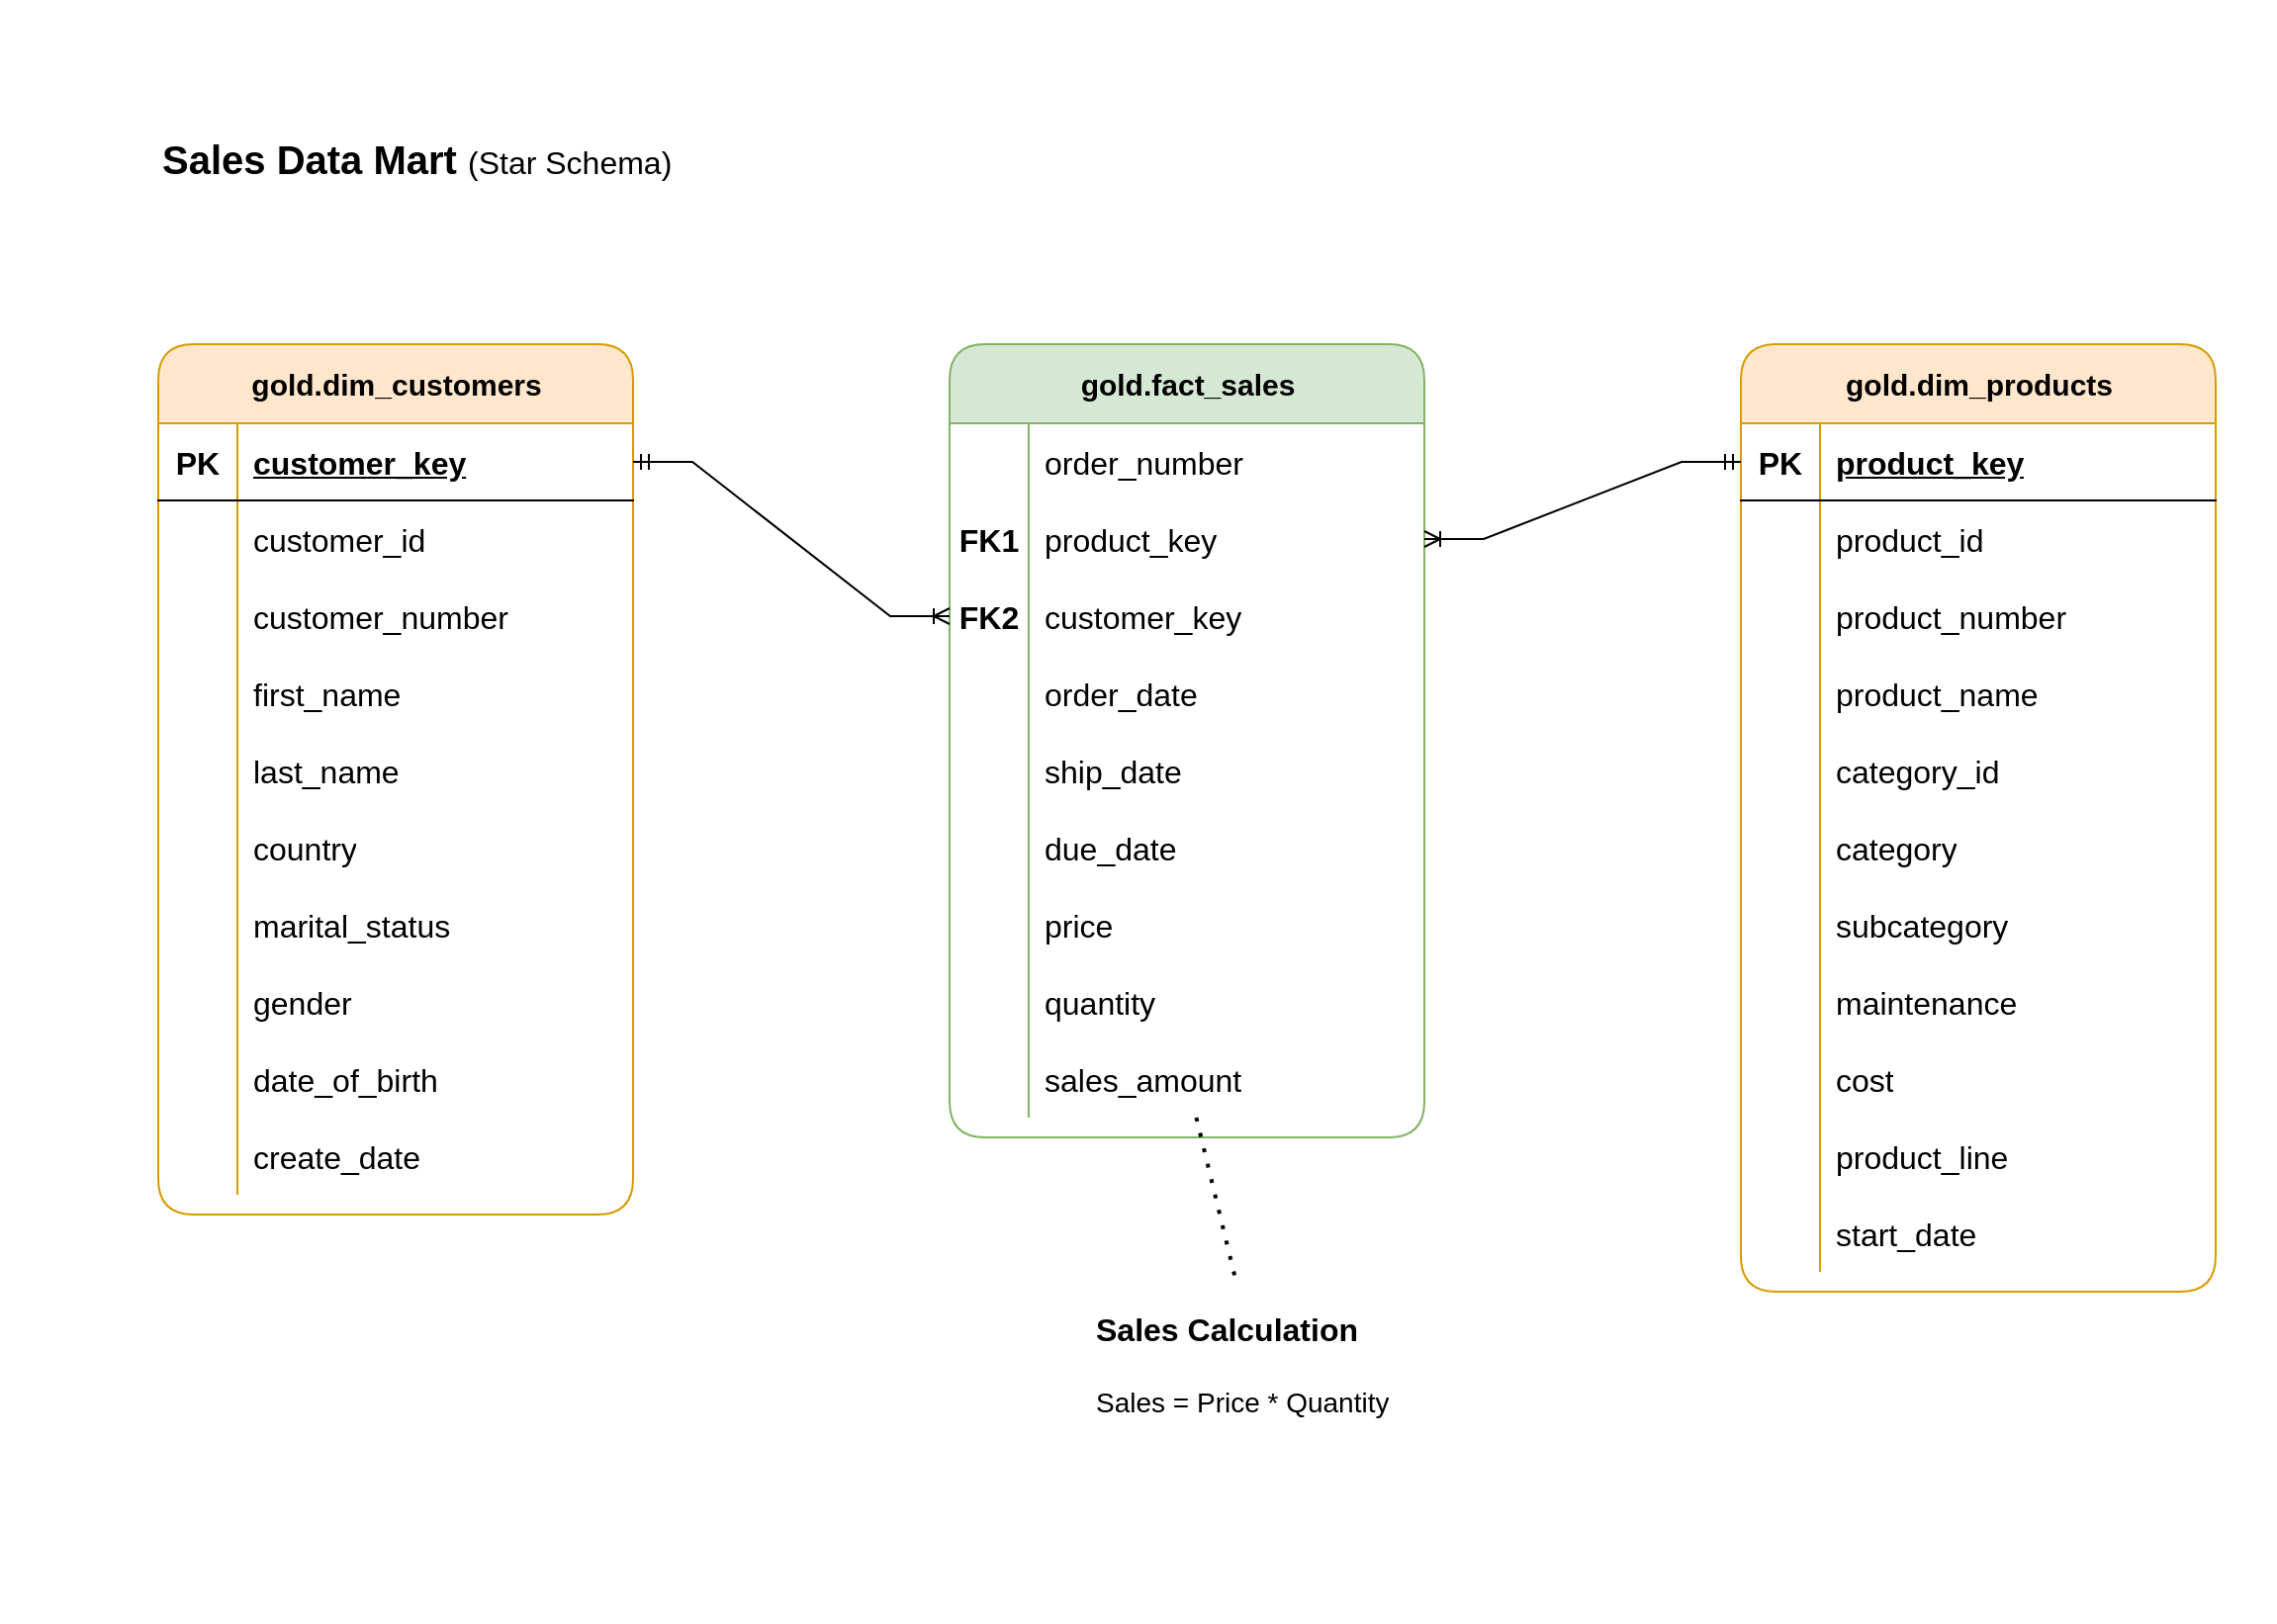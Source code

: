 <mxfile version="26.0.16">
  <diagram name="Page-1" id="zK6pZ6zCqm1qECmIkSwf">
    <mxGraphModel dx="2049" dy="1263" grid="1" gridSize="10" guides="1" tooltips="1" connect="1" arrows="1" fold="1" page="1" pageScale="1" pageWidth="1169" pageHeight="827" math="0" shadow="0">
      <root>
        <mxCell id="0" />
        <mxCell id="1" parent="0" />
        <mxCell id="xAP91rxddvw90w64hOJK-1" value="&lt;font style=&quot;&quot;&gt;&lt;b style=&quot;font-size: 20px;&quot;&gt;Sales Data Mart &lt;/b&gt;&lt;font style=&quot;font-size: 16px;&quot;&gt;(Star Schema)&lt;/font&gt;&lt;/font&gt;" style="text;html=1;align=left;verticalAlign=middle;whiteSpace=wrap;rounded=0;" parent="1" vertex="1">
          <mxGeometry x="80" y="40" width="360" height="80" as="geometry" />
        </mxCell>
        <mxCell id="xAP91rxddvw90w64hOJK-2" value="gold.dim_customers" style="shape=table;startSize=40;container=1;collapsible=1;childLayout=tableLayout;fixedRows=1;rowLines=0;fontStyle=1;align=center;resizeLast=1;html=1;rounded=1;fillColor=#ffe6cc;strokeColor=#d79b00;fontSize=15;" parent="1" vertex="1">
          <mxGeometry x="80" y="174" width="240" height="440" as="geometry" />
        </mxCell>
        <mxCell id="xAP91rxddvw90w64hOJK-3" value="" style="shape=tableRow;horizontal=0;startSize=0;swimlaneHead=0;swimlaneBody=0;fillColor=none;collapsible=0;dropTarget=0;points=[[0,0.5],[1,0.5]];portConstraint=eastwest;top=0;left=0;right=0;bottom=1;fontSize=16;" parent="xAP91rxddvw90w64hOJK-2" vertex="1">
          <mxGeometry y="40" width="240" height="39" as="geometry" />
        </mxCell>
        <mxCell id="xAP91rxddvw90w64hOJK-4" value="PK" style="shape=partialRectangle;connectable=0;fillColor=none;top=0;left=0;bottom=0;right=0;fontStyle=1;overflow=hidden;whiteSpace=wrap;html=1;fontSize=16;" parent="xAP91rxddvw90w64hOJK-3" vertex="1">
          <mxGeometry width="40" height="39" as="geometry">
            <mxRectangle width="40" height="39" as="alternateBounds" />
          </mxGeometry>
        </mxCell>
        <mxCell id="xAP91rxddvw90w64hOJK-5" value="customer_key" style="shape=partialRectangle;connectable=0;fillColor=none;top=0;left=0;bottom=0;right=0;align=left;spacingLeft=6;fontStyle=5;overflow=hidden;whiteSpace=wrap;html=1;fontSize=16;" parent="xAP91rxddvw90w64hOJK-3" vertex="1">
          <mxGeometry x="40" width="200" height="39" as="geometry">
            <mxRectangle width="200" height="39" as="alternateBounds" />
          </mxGeometry>
        </mxCell>
        <mxCell id="xAP91rxddvw90w64hOJK-6" value="" style="shape=tableRow;horizontal=0;startSize=0;swimlaneHead=0;swimlaneBody=0;fillColor=none;collapsible=0;dropTarget=0;points=[[0,0.5],[1,0.5]];portConstraint=eastwest;top=0;left=0;right=0;bottom=0;fontSize=16;" parent="xAP91rxddvw90w64hOJK-2" vertex="1">
          <mxGeometry y="79" width="240" height="39" as="geometry" />
        </mxCell>
        <mxCell id="xAP91rxddvw90w64hOJK-7" value="" style="shape=partialRectangle;connectable=0;fillColor=none;top=0;left=0;bottom=0;right=0;editable=1;overflow=hidden;whiteSpace=wrap;html=1;fontSize=16;" parent="xAP91rxddvw90w64hOJK-6" vertex="1">
          <mxGeometry width="40" height="39" as="geometry">
            <mxRectangle width="40" height="39" as="alternateBounds" />
          </mxGeometry>
        </mxCell>
        <mxCell id="xAP91rxddvw90w64hOJK-8" value="customer_id" style="shape=partialRectangle;connectable=0;fillColor=none;top=0;left=0;bottom=0;right=0;align=left;spacingLeft=6;overflow=hidden;whiteSpace=wrap;html=1;fontSize=16;" parent="xAP91rxddvw90w64hOJK-6" vertex="1">
          <mxGeometry x="40" width="200" height="39" as="geometry">
            <mxRectangle width="200" height="39" as="alternateBounds" />
          </mxGeometry>
        </mxCell>
        <mxCell id="xAP91rxddvw90w64hOJK-9" value="" style="shape=tableRow;horizontal=0;startSize=0;swimlaneHead=0;swimlaneBody=0;fillColor=none;collapsible=0;dropTarget=0;points=[[0,0.5],[1,0.5]];portConstraint=eastwest;top=0;left=0;right=0;bottom=0;fontSize=16;" parent="xAP91rxddvw90w64hOJK-2" vertex="1">
          <mxGeometry y="118" width="240" height="39" as="geometry" />
        </mxCell>
        <mxCell id="xAP91rxddvw90w64hOJK-10" value="" style="shape=partialRectangle;connectable=0;fillColor=none;top=0;left=0;bottom=0;right=0;editable=1;overflow=hidden;whiteSpace=wrap;html=1;fontSize=16;" parent="xAP91rxddvw90w64hOJK-9" vertex="1">
          <mxGeometry width="40" height="39" as="geometry">
            <mxRectangle width="40" height="39" as="alternateBounds" />
          </mxGeometry>
        </mxCell>
        <mxCell id="xAP91rxddvw90w64hOJK-11" value="customer_number" style="shape=partialRectangle;connectable=0;fillColor=none;top=0;left=0;bottom=0;right=0;align=left;spacingLeft=6;overflow=hidden;whiteSpace=wrap;html=1;fontSize=16;" parent="xAP91rxddvw90w64hOJK-9" vertex="1">
          <mxGeometry x="40" width="200" height="39" as="geometry">
            <mxRectangle width="200" height="39" as="alternateBounds" />
          </mxGeometry>
        </mxCell>
        <mxCell id="xAP91rxddvw90w64hOJK-12" value="" style="shape=tableRow;horizontal=0;startSize=0;swimlaneHead=0;swimlaneBody=0;fillColor=none;collapsible=0;dropTarget=0;points=[[0,0.5],[1,0.5]];portConstraint=eastwest;top=0;left=0;right=0;bottom=0;fontSize=16;" parent="xAP91rxddvw90w64hOJK-2" vertex="1">
          <mxGeometry y="157" width="240" height="39" as="geometry" />
        </mxCell>
        <mxCell id="xAP91rxddvw90w64hOJK-13" value="" style="shape=partialRectangle;connectable=0;fillColor=none;top=0;left=0;bottom=0;right=0;editable=1;overflow=hidden;whiteSpace=wrap;html=1;fontSize=16;" parent="xAP91rxddvw90w64hOJK-12" vertex="1">
          <mxGeometry width="40" height="39" as="geometry">
            <mxRectangle width="40" height="39" as="alternateBounds" />
          </mxGeometry>
        </mxCell>
        <mxCell id="xAP91rxddvw90w64hOJK-14" value="first_name" style="shape=partialRectangle;connectable=0;fillColor=none;top=0;left=0;bottom=0;right=0;align=left;spacingLeft=6;overflow=hidden;whiteSpace=wrap;html=1;fontSize=16;" parent="xAP91rxddvw90w64hOJK-12" vertex="1">
          <mxGeometry x="40" width="200" height="39" as="geometry">
            <mxRectangle width="200" height="39" as="alternateBounds" />
          </mxGeometry>
        </mxCell>
        <mxCell id="xAP91rxddvw90w64hOJK-15" value="" style="shape=tableRow;horizontal=0;startSize=0;swimlaneHead=0;swimlaneBody=0;fillColor=none;collapsible=0;dropTarget=0;points=[[0,0.5],[1,0.5]];portConstraint=eastwest;top=0;left=0;right=0;bottom=0;fontSize=16;" parent="xAP91rxddvw90w64hOJK-2" vertex="1">
          <mxGeometry y="196" width="240" height="39" as="geometry" />
        </mxCell>
        <mxCell id="xAP91rxddvw90w64hOJK-16" value="" style="shape=partialRectangle;connectable=0;fillColor=none;top=0;left=0;bottom=0;right=0;editable=1;overflow=hidden;whiteSpace=wrap;html=1;fontSize=16;" parent="xAP91rxddvw90w64hOJK-15" vertex="1">
          <mxGeometry width="40" height="39" as="geometry">
            <mxRectangle width="40" height="39" as="alternateBounds" />
          </mxGeometry>
        </mxCell>
        <mxCell id="xAP91rxddvw90w64hOJK-17" value="last_name" style="shape=partialRectangle;connectable=0;fillColor=none;top=0;left=0;bottom=0;right=0;align=left;spacingLeft=6;overflow=hidden;whiteSpace=wrap;html=1;fontSize=16;" parent="xAP91rxddvw90w64hOJK-15" vertex="1">
          <mxGeometry x="40" width="200" height="39" as="geometry">
            <mxRectangle width="200" height="39" as="alternateBounds" />
          </mxGeometry>
        </mxCell>
        <mxCell id="xAP91rxddvw90w64hOJK-18" value="" style="shape=tableRow;horizontal=0;startSize=0;swimlaneHead=0;swimlaneBody=0;fillColor=none;collapsible=0;dropTarget=0;points=[[0,0.5],[1,0.5]];portConstraint=eastwest;top=0;left=0;right=0;bottom=0;fontSize=16;" parent="xAP91rxddvw90w64hOJK-2" vertex="1">
          <mxGeometry y="235" width="240" height="39" as="geometry" />
        </mxCell>
        <mxCell id="xAP91rxddvw90w64hOJK-19" value="" style="shape=partialRectangle;connectable=0;fillColor=none;top=0;left=0;bottom=0;right=0;editable=1;overflow=hidden;whiteSpace=wrap;html=1;fontSize=16;" parent="xAP91rxddvw90w64hOJK-18" vertex="1">
          <mxGeometry width="40" height="39" as="geometry">
            <mxRectangle width="40" height="39" as="alternateBounds" />
          </mxGeometry>
        </mxCell>
        <mxCell id="xAP91rxddvw90w64hOJK-20" value="country" style="shape=partialRectangle;connectable=0;fillColor=none;top=0;left=0;bottom=0;right=0;align=left;spacingLeft=6;overflow=hidden;whiteSpace=wrap;html=1;fontSize=16;" parent="xAP91rxddvw90w64hOJK-18" vertex="1">
          <mxGeometry x="40" width="200" height="39" as="geometry">
            <mxRectangle width="200" height="39" as="alternateBounds" />
          </mxGeometry>
        </mxCell>
        <mxCell id="xAP91rxddvw90w64hOJK-21" value="" style="shape=tableRow;horizontal=0;startSize=0;swimlaneHead=0;swimlaneBody=0;fillColor=none;collapsible=0;dropTarget=0;points=[[0,0.5],[1,0.5]];portConstraint=eastwest;top=0;left=0;right=0;bottom=0;fontSize=16;" parent="xAP91rxddvw90w64hOJK-2" vertex="1">
          <mxGeometry y="274" width="240" height="39" as="geometry" />
        </mxCell>
        <mxCell id="xAP91rxddvw90w64hOJK-22" value="" style="shape=partialRectangle;connectable=0;fillColor=none;top=0;left=0;bottom=0;right=0;editable=1;overflow=hidden;whiteSpace=wrap;html=1;fontSize=16;" parent="xAP91rxddvw90w64hOJK-21" vertex="1">
          <mxGeometry width="40" height="39" as="geometry">
            <mxRectangle width="40" height="39" as="alternateBounds" />
          </mxGeometry>
        </mxCell>
        <mxCell id="xAP91rxddvw90w64hOJK-23" value="marital_status" style="shape=partialRectangle;connectable=0;fillColor=none;top=0;left=0;bottom=0;right=0;align=left;spacingLeft=6;overflow=hidden;whiteSpace=wrap;html=1;fontSize=16;" parent="xAP91rxddvw90w64hOJK-21" vertex="1">
          <mxGeometry x="40" width="200" height="39" as="geometry">
            <mxRectangle width="200" height="39" as="alternateBounds" />
          </mxGeometry>
        </mxCell>
        <mxCell id="xAP91rxddvw90w64hOJK-24" value="" style="shape=tableRow;horizontal=0;startSize=0;swimlaneHead=0;swimlaneBody=0;fillColor=none;collapsible=0;dropTarget=0;points=[[0,0.5],[1,0.5]];portConstraint=eastwest;top=0;left=0;right=0;bottom=0;fontSize=16;" parent="xAP91rxddvw90w64hOJK-2" vertex="1">
          <mxGeometry y="313" width="240" height="39" as="geometry" />
        </mxCell>
        <mxCell id="xAP91rxddvw90w64hOJK-25" value="" style="shape=partialRectangle;connectable=0;fillColor=none;top=0;left=0;bottom=0;right=0;editable=1;overflow=hidden;whiteSpace=wrap;html=1;fontSize=16;" parent="xAP91rxddvw90w64hOJK-24" vertex="1">
          <mxGeometry width="40" height="39" as="geometry">
            <mxRectangle width="40" height="39" as="alternateBounds" />
          </mxGeometry>
        </mxCell>
        <mxCell id="xAP91rxddvw90w64hOJK-26" value="gender" style="shape=partialRectangle;connectable=0;fillColor=none;top=0;left=0;bottom=0;right=0;align=left;spacingLeft=6;overflow=hidden;whiteSpace=wrap;html=1;fontSize=16;" parent="xAP91rxddvw90w64hOJK-24" vertex="1">
          <mxGeometry x="40" width="200" height="39" as="geometry">
            <mxRectangle width="200" height="39" as="alternateBounds" />
          </mxGeometry>
        </mxCell>
        <mxCell id="xAP91rxddvw90w64hOJK-27" value="" style="shape=tableRow;horizontal=0;startSize=0;swimlaneHead=0;swimlaneBody=0;fillColor=none;collapsible=0;dropTarget=0;points=[[0,0.5],[1,0.5]];portConstraint=eastwest;top=0;left=0;right=0;bottom=0;fontSize=16;" parent="xAP91rxddvw90w64hOJK-2" vertex="1">
          <mxGeometry y="352" width="240" height="39" as="geometry" />
        </mxCell>
        <mxCell id="xAP91rxddvw90w64hOJK-28" value="" style="shape=partialRectangle;connectable=0;fillColor=none;top=0;left=0;bottom=0;right=0;editable=1;overflow=hidden;whiteSpace=wrap;html=1;fontSize=16;" parent="xAP91rxddvw90w64hOJK-27" vertex="1">
          <mxGeometry width="40" height="39" as="geometry">
            <mxRectangle width="40" height="39" as="alternateBounds" />
          </mxGeometry>
        </mxCell>
        <mxCell id="xAP91rxddvw90w64hOJK-29" value="date_of_birth" style="shape=partialRectangle;connectable=0;fillColor=none;top=0;left=0;bottom=0;right=0;align=left;spacingLeft=6;overflow=hidden;whiteSpace=wrap;html=1;fontSize=16;" parent="xAP91rxddvw90w64hOJK-27" vertex="1">
          <mxGeometry x="40" width="200" height="39" as="geometry">
            <mxRectangle width="200" height="39" as="alternateBounds" />
          </mxGeometry>
        </mxCell>
        <mxCell id="xAP91rxddvw90w64hOJK-30" value="" style="shape=tableRow;horizontal=0;startSize=0;swimlaneHead=0;swimlaneBody=0;fillColor=none;collapsible=0;dropTarget=0;points=[[0,0.5],[1,0.5]];portConstraint=eastwest;top=0;left=0;right=0;bottom=0;fontSize=16;" parent="xAP91rxddvw90w64hOJK-2" vertex="1">
          <mxGeometry y="391" width="240" height="39" as="geometry" />
        </mxCell>
        <mxCell id="xAP91rxddvw90w64hOJK-31" value="" style="shape=partialRectangle;connectable=0;fillColor=none;top=0;left=0;bottom=0;right=0;editable=1;overflow=hidden;whiteSpace=wrap;html=1;fontSize=16;" parent="xAP91rxddvw90w64hOJK-30" vertex="1">
          <mxGeometry width="40" height="39" as="geometry">
            <mxRectangle width="40" height="39" as="alternateBounds" />
          </mxGeometry>
        </mxCell>
        <mxCell id="xAP91rxddvw90w64hOJK-32" value="create_date" style="shape=partialRectangle;connectable=0;fillColor=none;top=0;left=0;bottom=0;right=0;align=left;spacingLeft=6;overflow=hidden;whiteSpace=wrap;html=1;fontSize=16;" parent="xAP91rxddvw90w64hOJK-30" vertex="1">
          <mxGeometry x="40" width="200" height="39" as="geometry">
            <mxRectangle width="200" height="39" as="alternateBounds" />
          </mxGeometry>
        </mxCell>
        <mxCell id="xAP91rxddvw90w64hOJK-33" value="gold.dim_products" style="shape=table;startSize=40;container=1;collapsible=1;childLayout=tableLayout;fixedRows=1;rowLines=0;fontStyle=1;align=center;resizeLast=1;html=1;rounded=1;fillColor=#ffe6cc;strokeColor=#d79b00;fontSize=15;" parent="1" vertex="1">
          <mxGeometry x="880" y="174" width="240" height="479" as="geometry" />
        </mxCell>
        <mxCell id="xAP91rxddvw90w64hOJK-34" value="" style="shape=tableRow;horizontal=0;startSize=0;swimlaneHead=0;swimlaneBody=0;fillColor=none;collapsible=0;dropTarget=0;points=[[0,0.5],[1,0.5]];portConstraint=eastwest;top=0;left=0;right=0;bottom=1;fontSize=16;" parent="xAP91rxddvw90w64hOJK-33" vertex="1">
          <mxGeometry y="40" width="240" height="39" as="geometry" />
        </mxCell>
        <mxCell id="xAP91rxddvw90w64hOJK-35" value="PK" style="shape=partialRectangle;connectable=0;fillColor=none;top=0;left=0;bottom=0;right=0;fontStyle=1;overflow=hidden;whiteSpace=wrap;html=1;fontSize=16;" parent="xAP91rxddvw90w64hOJK-34" vertex="1">
          <mxGeometry width="40" height="39" as="geometry">
            <mxRectangle width="40" height="39" as="alternateBounds" />
          </mxGeometry>
        </mxCell>
        <mxCell id="xAP91rxddvw90w64hOJK-36" value="product_key" style="shape=partialRectangle;connectable=0;fillColor=none;top=0;left=0;bottom=0;right=0;align=left;spacingLeft=6;fontStyle=5;overflow=hidden;whiteSpace=wrap;html=1;fontSize=16;" parent="xAP91rxddvw90w64hOJK-34" vertex="1">
          <mxGeometry x="40" width="200" height="39" as="geometry">
            <mxRectangle width="200" height="39" as="alternateBounds" />
          </mxGeometry>
        </mxCell>
        <mxCell id="xAP91rxddvw90w64hOJK-37" value="" style="shape=tableRow;horizontal=0;startSize=0;swimlaneHead=0;swimlaneBody=0;fillColor=none;collapsible=0;dropTarget=0;points=[[0,0.5],[1,0.5]];portConstraint=eastwest;top=0;left=0;right=0;bottom=0;fontSize=16;" parent="xAP91rxddvw90w64hOJK-33" vertex="1">
          <mxGeometry y="79" width="240" height="39" as="geometry" />
        </mxCell>
        <mxCell id="xAP91rxddvw90w64hOJK-38" value="" style="shape=partialRectangle;connectable=0;fillColor=none;top=0;left=0;bottom=0;right=0;editable=1;overflow=hidden;whiteSpace=wrap;html=1;fontSize=16;" parent="xAP91rxddvw90w64hOJK-37" vertex="1">
          <mxGeometry width="40" height="39" as="geometry">
            <mxRectangle width="40" height="39" as="alternateBounds" />
          </mxGeometry>
        </mxCell>
        <mxCell id="xAP91rxddvw90w64hOJK-39" value="product_id" style="shape=partialRectangle;connectable=0;fillColor=none;top=0;left=0;bottom=0;right=0;align=left;spacingLeft=6;overflow=hidden;whiteSpace=wrap;html=1;fontSize=16;" parent="xAP91rxddvw90w64hOJK-37" vertex="1">
          <mxGeometry x="40" width="200" height="39" as="geometry">
            <mxRectangle width="200" height="39" as="alternateBounds" />
          </mxGeometry>
        </mxCell>
        <mxCell id="xAP91rxddvw90w64hOJK-40" value="" style="shape=tableRow;horizontal=0;startSize=0;swimlaneHead=0;swimlaneBody=0;fillColor=none;collapsible=0;dropTarget=0;points=[[0,0.5],[1,0.5]];portConstraint=eastwest;top=0;left=0;right=0;bottom=0;fontSize=16;" parent="xAP91rxddvw90w64hOJK-33" vertex="1">
          <mxGeometry y="118" width="240" height="39" as="geometry" />
        </mxCell>
        <mxCell id="xAP91rxddvw90w64hOJK-41" value="" style="shape=partialRectangle;connectable=0;fillColor=none;top=0;left=0;bottom=0;right=0;editable=1;overflow=hidden;whiteSpace=wrap;html=1;fontSize=16;" parent="xAP91rxddvw90w64hOJK-40" vertex="1">
          <mxGeometry width="40" height="39" as="geometry">
            <mxRectangle width="40" height="39" as="alternateBounds" />
          </mxGeometry>
        </mxCell>
        <mxCell id="xAP91rxddvw90w64hOJK-42" value="product_number" style="shape=partialRectangle;connectable=0;fillColor=none;top=0;left=0;bottom=0;right=0;align=left;spacingLeft=6;overflow=hidden;whiteSpace=wrap;html=1;fontSize=16;" parent="xAP91rxddvw90w64hOJK-40" vertex="1">
          <mxGeometry x="40" width="200" height="39" as="geometry">
            <mxRectangle width="200" height="39" as="alternateBounds" />
          </mxGeometry>
        </mxCell>
        <mxCell id="xAP91rxddvw90w64hOJK-43" value="" style="shape=tableRow;horizontal=0;startSize=0;swimlaneHead=0;swimlaneBody=0;fillColor=none;collapsible=0;dropTarget=0;points=[[0,0.5],[1,0.5]];portConstraint=eastwest;top=0;left=0;right=0;bottom=0;fontSize=16;" parent="xAP91rxddvw90w64hOJK-33" vertex="1">
          <mxGeometry y="157" width="240" height="39" as="geometry" />
        </mxCell>
        <mxCell id="xAP91rxddvw90w64hOJK-44" value="" style="shape=partialRectangle;connectable=0;fillColor=none;top=0;left=0;bottom=0;right=0;editable=1;overflow=hidden;whiteSpace=wrap;html=1;fontSize=16;" parent="xAP91rxddvw90w64hOJK-43" vertex="1">
          <mxGeometry width="40" height="39" as="geometry">
            <mxRectangle width="40" height="39" as="alternateBounds" />
          </mxGeometry>
        </mxCell>
        <mxCell id="xAP91rxddvw90w64hOJK-45" value="product_name" style="shape=partialRectangle;connectable=0;fillColor=none;top=0;left=0;bottom=0;right=0;align=left;spacingLeft=6;overflow=hidden;whiteSpace=wrap;html=1;fontSize=16;" parent="xAP91rxddvw90w64hOJK-43" vertex="1">
          <mxGeometry x="40" width="200" height="39" as="geometry">
            <mxRectangle width="200" height="39" as="alternateBounds" />
          </mxGeometry>
        </mxCell>
        <mxCell id="xAP91rxddvw90w64hOJK-46" value="" style="shape=tableRow;horizontal=0;startSize=0;swimlaneHead=0;swimlaneBody=0;fillColor=none;collapsible=0;dropTarget=0;points=[[0,0.5],[1,0.5]];portConstraint=eastwest;top=0;left=0;right=0;bottom=0;fontSize=16;" parent="xAP91rxddvw90w64hOJK-33" vertex="1">
          <mxGeometry y="196" width="240" height="39" as="geometry" />
        </mxCell>
        <mxCell id="xAP91rxddvw90w64hOJK-47" value="" style="shape=partialRectangle;connectable=0;fillColor=none;top=0;left=0;bottom=0;right=0;editable=1;overflow=hidden;whiteSpace=wrap;html=1;fontSize=16;" parent="xAP91rxddvw90w64hOJK-46" vertex="1">
          <mxGeometry width="40" height="39" as="geometry">
            <mxRectangle width="40" height="39" as="alternateBounds" />
          </mxGeometry>
        </mxCell>
        <mxCell id="xAP91rxddvw90w64hOJK-48" value="category_id" style="shape=partialRectangle;connectable=0;fillColor=none;top=0;left=0;bottom=0;right=0;align=left;spacingLeft=6;overflow=hidden;whiteSpace=wrap;html=1;fontSize=16;" parent="xAP91rxddvw90w64hOJK-46" vertex="1">
          <mxGeometry x="40" width="200" height="39" as="geometry">
            <mxRectangle width="200" height="39" as="alternateBounds" />
          </mxGeometry>
        </mxCell>
        <mxCell id="xAP91rxddvw90w64hOJK-49" value="" style="shape=tableRow;horizontal=0;startSize=0;swimlaneHead=0;swimlaneBody=0;fillColor=none;collapsible=0;dropTarget=0;points=[[0,0.5],[1,0.5]];portConstraint=eastwest;top=0;left=0;right=0;bottom=0;fontSize=16;" parent="xAP91rxddvw90w64hOJK-33" vertex="1">
          <mxGeometry y="235" width="240" height="39" as="geometry" />
        </mxCell>
        <mxCell id="xAP91rxddvw90w64hOJK-50" value="" style="shape=partialRectangle;connectable=0;fillColor=none;top=0;left=0;bottom=0;right=0;editable=1;overflow=hidden;whiteSpace=wrap;html=1;fontSize=16;" parent="xAP91rxddvw90w64hOJK-49" vertex="1">
          <mxGeometry width="40" height="39" as="geometry">
            <mxRectangle width="40" height="39" as="alternateBounds" />
          </mxGeometry>
        </mxCell>
        <mxCell id="xAP91rxddvw90w64hOJK-51" value="category" style="shape=partialRectangle;connectable=0;fillColor=none;top=0;left=0;bottom=0;right=0;align=left;spacingLeft=6;overflow=hidden;whiteSpace=wrap;html=1;fontSize=16;" parent="xAP91rxddvw90w64hOJK-49" vertex="1">
          <mxGeometry x="40" width="200" height="39" as="geometry">
            <mxRectangle width="200" height="39" as="alternateBounds" />
          </mxGeometry>
        </mxCell>
        <mxCell id="xAP91rxddvw90w64hOJK-52" value="" style="shape=tableRow;horizontal=0;startSize=0;swimlaneHead=0;swimlaneBody=0;fillColor=none;collapsible=0;dropTarget=0;points=[[0,0.5],[1,0.5]];portConstraint=eastwest;top=0;left=0;right=0;bottom=0;fontSize=16;" parent="xAP91rxddvw90w64hOJK-33" vertex="1">
          <mxGeometry y="274" width="240" height="39" as="geometry" />
        </mxCell>
        <mxCell id="xAP91rxddvw90w64hOJK-53" value="" style="shape=partialRectangle;connectable=0;fillColor=none;top=0;left=0;bottom=0;right=0;editable=1;overflow=hidden;whiteSpace=wrap;html=1;fontSize=16;" parent="xAP91rxddvw90w64hOJK-52" vertex="1">
          <mxGeometry width="40" height="39" as="geometry">
            <mxRectangle width="40" height="39" as="alternateBounds" />
          </mxGeometry>
        </mxCell>
        <mxCell id="xAP91rxddvw90w64hOJK-54" value="subcategory" style="shape=partialRectangle;connectable=0;fillColor=none;top=0;left=0;bottom=0;right=0;align=left;spacingLeft=6;overflow=hidden;whiteSpace=wrap;html=1;fontSize=16;" parent="xAP91rxddvw90w64hOJK-52" vertex="1">
          <mxGeometry x="40" width="200" height="39" as="geometry">
            <mxRectangle width="200" height="39" as="alternateBounds" />
          </mxGeometry>
        </mxCell>
        <mxCell id="xAP91rxddvw90w64hOJK-55" value="" style="shape=tableRow;horizontal=0;startSize=0;swimlaneHead=0;swimlaneBody=0;fillColor=none;collapsible=0;dropTarget=0;points=[[0,0.5],[1,0.5]];portConstraint=eastwest;top=0;left=0;right=0;bottom=0;fontSize=16;" parent="xAP91rxddvw90w64hOJK-33" vertex="1">
          <mxGeometry y="313" width="240" height="39" as="geometry" />
        </mxCell>
        <mxCell id="xAP91rxddvw90w64hOJK-56" value="" style="shape=partialRectangle;connectable=0;fillColor=none;top=0;left=0;bottom=0;right=0;editable=1;overflow=hidden;whiteSpace=wrap;html=1;fontSize=16;" parent="xAP91rxddvw90w64hOJK-55" vertex="1">
          <mxGeometry width="40" height="39" as="geometry">
            <mxRectangle width="40" height="39" as="alternateBounds" />
          </mxGeometry>
        </mxCell>
        <mxCell id="xAP91rxddvw90w64hOJK-57" value="maintenance" style="shape=partialRectangle;connectable=0;fillColor=none;top=0;left=0;bottom=0;right=0;align=left;spacingLeft=6;overflow=hidden;whiteSpace=wrap;html=1;fontSize=16;" parent="xAP91rxddvw90w64hOJK-55" vertex="1">
          <mxGeometry x="40" width="200" height="39" as="geometry">
            <mxRectangle width="200" height="39" as="alternateBounds" />
          </mxGeometry>
        </mxCell>
        <mxCell id="xAP91rxddvw90w64hOJK-58" value="" style="shape=tableRow;horizontal=0;startSize=0;swimlaneHead=0;swimlaneBody=0;fillColor=none;collapsible=0;dropTarget=0;points=[[0,0.5],[1,0.5]];portConstraint=eastwest;top=0;left=0;right=0;bottom=0;fontSize=16;" parent="xAP91rxddvw90w64hOJK-33" vertex="1">
          <mxGeometry y="352" width="240" height="39" as="geometry" />
        </mxCell>
        <mxCell id="xAP91rxddvw90w64hOJK-59" value="" style="shape=partialRectangle;connectable=0;fillColor=none;top=0;left=0;bottom=0;right=0;editable=1;overflow=hidden;whiteSpace=wrap;html=1;fontSize=16;" parent="xAP91rxddvw90w64hOJK-58" vertex="1">
          <mxGeometry width="40" height="39" as="geometry">
            <mxRectangle width="40" height="39" as="alternateBounds" />
          </mxGeometry>
        </mxCell>
        <mxCell id="xAP91rxddvw90w64hOJK-60" value="cost" style="shape=partialRectangle;connectable=0;fillColor=none;top=0;left=0;bottom=0;right=0;align=left;spacingLeft=6;overflow=hidden;whiteSpace=wrap;html=1;fontSize=16;" parent="xAP91rxddvw90w64hOJK-58" vertex="1">
          <mxGeometry x="40" width="200" height="39" as="geometry">
            <mxRectangle width="200" height="39" as="alternateBounds" />
          </mxGeometry>
        </mxCell>
        <mxCell id="xAP91rxddvw90w64hOJK-61" value="" style="shape=tableRow;horizontal=0;startSize=0;swimlaneHead=0;swimlaneBody=0;fillColor=none;collapsible=0;dropTarget=0;points=[[0,0.5],[1,0.5]];portConstraint=eastwest;top=0;left=0;right=0;bottom=0;fontSize=16;" parent="xAP91rxddvw90w64hOJK-33" vertex="1">
          <mxGeometry y="391" width="240" height="39" as="geometry" />
        </mxCell>
        <mxCell id="xAP91rxddvw90w64hOJK-62" value="" style="shape=partialRectangle;connectable=0;fillColor=none;top=0;left=0;bottom=0;right=0;editable=1;overflow=hidden;whiteSpace=wrap;html=1;fontSize=16;" parent="xAP91rxddvw90w64hOJK-61" vertex="1">
          <mxGeometry width="40" height="39" as="geometry">
            <mxRectangle width="40" height="39" as="alternateBounds" />
          </mxGeometry>
        </mxCell>
        <mxCell id="xAP91rxddvw90w64hOJK-63" value="product_line" style="shape=partialRectangle;connectable=0;fillColor=none;top=0;left=0;bottom=0;right=0;align=left;spacingLeft=6;overflow=hidden;whiteSpace=wrap;html=1;fontSize=16;" parent="xAP91rxddvw90w64hOJK-61" vertex="1">
          <mxGeometry x="40" width="200" height="39" as="geometry">
            <mxRectangle width="200" height="39" as="alternateBounds" />
          </mxGeometry>
        </mxCell>
        <mxCell id="xAP91rxddvw90w64hOJK-64" value="" style="shape=tableRow;horizontal=0;startSize=0;swimlaneHead=0;swimlaneBody=0;fillColor=none;collapsible=0;dropTarget=0;points=[[0,0.5],[1,0.5]];portConstraint=eastwest;top=0;left=0;right=0;bottom=0;fontSize=16;" parent="xAP91rxddvw90w64hOJK-33" vertex="1">
          <mxGeometry y="430" width="240" height="39" as="geometry" />
        </mxCell>
        <mxCell id="xAP91rxddvw90w64hOJK-65" value="" style="shape=partialRectangle;connectable=0;fillColor=none;top=0;left=0;bottom=0;right=0;editable=1;overflow=hidden;whiteSpace=wrap;html=1;fontSize=16;" parent="xAP91rxddvw90w64hOJK-64" vertex="1">
          <mxGeometry width="40" height="39" as="geometry">
            <mxRectangle width="40" height="39" as="alternateBounds" />
          </mxGeometry>
        </mxCell>
        <mxCell id="xAP91rxddvw90w64hOJK-66" value="start_date" style="shape=partialRectangle;connectable=0;fillColor=none;top=0;left=0;bottom=0;right=0;align=left;spacingLeft=6;overflow=hidden;whiteSpace=wrap;html=1;fontSize=16;" parent="xAP91rxddvw90w64hOJK-64" vertex="1">
          <mxGeometry x="40" width="200" height="39" as="geometry">
            <mxRectangle width="200" height="39" as="alternateBounds" />
          </mxGeometry>
        </mxCell>
        <mxCell id="xAP91rxddvw90w64hOJK-67" value="gold.fact_sales" style="shape=table;startSize=40;container=1;collapsible=1;childLayout=tableLayout;fixedRows=1;rowLines=0;fontStyle=1;align=center;resizeLast=1;html=1;rounded=1;fillColor=#d5e8d4;strokeColor=#82b366;fontSize=15;" parent="1" vertex="1">
          <mxGeometry x="480" y="174" width="240" height="401" as="geometry" />
        </mxCell>
        <mxCell id="xAP91rxddvw90w64hOJK-71" value="" style="shape=tableRow;horizontal=0;startSize=0;swimlaneHead=0;swimlaneBody=0;fillColor=none;collapsible=0;dropTarget=0;points=[[0,0.5],[1,0.5]];portConstraint=eastwest;top=0;left=0;right=0;bottom=0;fontSize=16;" parent="xAP91rxddvw90w64hOJK-67" vertex="1">
          <mxGeometry y="40" width="240" height="39" as="geometry" />
        </mxCell>
        <mxCell id="xAP91rxddvw90w64hOJK-72" value="" style="shape=partialRectangle;connectable=0;fillColor=none;top=0;left=0;bottom=0;right=0;editable=1;overflow=hidden;whiteSpace=wrap;html=1;fontSize=16;" parent="xAP91rxddvw90w64hOJK-71" vertex="1">
          <mxGeometry width="40" height="39" as="geometry">
            <mxRectangle width="40" height="39" as="alternateBounds" />
          </mxGeometry>
        </mxCell>
        <mxCell id="xAP91rxddvw90w64hOJK-73" value="order_number" style="shape=partialRectangle;connectable=0;fillColor=none;top=0;left=0;bottom=0;right=0;align=left;spacingLeft=6;overflow=hidden;whiteSpace=wrap;html=1;fontSize=16;" parent="xAP91rxddvw90w64hOJK-71" vertex="1">
          <mxGeometry x="40" width="200" height="39" as="geometry">
            <mxRectangle width="200" height="39" as="alternateBounds" />
          </mxGeometry>
        </mxCell>
        <mxCell id="xAP91rxddvw90w64hOJK-74" value="" style="shape=tableRow;horizontal=0;startSize=0;swimlaneHead=0;swimlaneBody=0;fillColor=none;collapsible=0;dropTarget=0;points=[[0,0.5],[1,0.5]];portConstraint=eastwest;top=0;left=0;right=0;bottom=0;fontSize=16;" parent="xAP91rxddvw90w64hOJK-67" vertex="1">
          <mxGeometry y="79" width="240" height="39" as="geometry" />
        </mxCell>
        <mxCell id="xAP91rxddvw90w64hOJK-75" value="&lt;b&gt;FK1&lt;/b&gt;" style="shape=partialRectangle;connectable=0;fillColor=none;top=0;left=0;bottom=0;right=0;editable=1;overflow=hidden;whiteSpace=wrap;html=1;fontSize=16;" parent="xAP91rxddvw90w64hOJK-74" vertex="1">
          <mxGeometry width="40" height="39" as="geometry">
            <mxRectangle width="40" height="39" as="alternateBounds" />
          </mxGeometry>
        </mxCell>
        <mxCell id="xAP91rxddvw90w64hOJK-76" value="product_key" style="shape=partialRectangle;connectable=0;fillColor=none;top=0;left=0;bottom=0;right=0;align=left;spacingLeft=6;overflow=hidden;whiteSpace=wrap;html=1;fontSize=16;" parent="xAP91rxddvw90w64hOJK-74" vertex="1">
          <mxGeometry x="40" width="200" height="39" as="geometry">
            <mxRectangle width="200" height="39" as="alternateBounds" />
          </mxGeometry>
        </mxCell>
        <mxCell id="xAP91rxddvw90w64hOJK-77" value="" style="shape=tableRow;horizontal=0;startSize=0;swimlaneHead=0;swimlaneBody=0;fillColor=none;collapsible=0;dropTarget=0;points=[[0,0.5],[1,0.5]];portConstraint=eastwest;top=0;left=0;right=0;bottom=0;fontSize=16;" parent="xAP91rxddvw90w64hOJK-67" vertex="1">
          <mxGeometry y="118" width="240" height="39" as="geometry" />
        </mxCell>
        <mxCell id="xAP91rxddvw90w64hOJK-78" value="&lt;b&gt;FK2&lt;/b&gt;" style="shape=partialRectangle;connectable=0;fillColor=none;top=0;left=0;bottom=0;right=0;editable=1;overflow=hidden;whiteSpace=wrap;html=1;fontSize=16;" parent="xAP91rxddvw90w64hOJK-77" vertex="1">
          <mxGeometry width="40" height="39" as="geometry">
            <mxRectangle width="40" height="39" as="alternateBounds" />
          </mxGeometry>
        </mxCell>
        <mxCell id="xAP91rxddvw90w64hOJK-79" value="customer_key" style="shape=partialRectangle;connectable=0;fillColor=none;top=0;left=0;bottom=0;right=0;align=left;spacingLeft=6;overflow=hidden;whiteSpace=wrap;html=1;fontSize=16;" parent="xAP91rxddvw90w64hOJK-77" vertex="1">
          <mxGeometry x="40" width="200" height="39" as="geometry">
            <mxRectangle width="200" height="39" as="alternateBounds" />
          </mxGeometry>
        </mxCell>
        <mxCell id="xAP91rxddvw90w64hOJK-80" value="" style="shape=tableRow;horizontal=0;startSize=0;swimlaneHead=0;swimlaneBody=0;fillColor=none;collapsible=0;dropTarget=0;points=[[0,0.5],[1,0.5]];portConstraint=eastwest;top=0;left=0;right=0;bottom=0;fontSize=16;" parent="xAP91rxddvw90w64hOJK-67" vertex="1">
          <mxGeometry y="157" width="240" height="39" as="geometry" />
        </mxCell>
        <mxCell id="xAP91rxddvw90w64hOJK-81" value="" style="shape=partialRectangle;connectable=0;fillColor=none;top=0;left=0;bottom=0;right=0;editable=1;overflow=hidden;whiteSpace=wrap;html=1;fontSize=16;" parent="xAP91rxddvw90w64hOJK-80" vertex="1">
          <mxGeometry width="40" height="39" as="geometry">
            <mxRectangle width="40" height="39" as="alternateBounds" />
          </mxGeometry>
        </mxCell>
        <mxCell id="xAP91rxddvw90w64hOJK-82" value="order_date" style="shape=partialRectangle;connectable=0;fillColor=none;top=0;left=0;bottom=0;right=0;align=left;spacingLeft=6;overflow=hidden;whiteSpace=wrap;html=1;fontSize=16;" parent="xAP91rxddvw90w64hOJK-80" vertex="1">
          <mxGeometry x="40" width="200" height="39" as="geometry">
            <mxRectangle width="200" height="39" as="alternateBounds" />
          </mxGeometry>
        </mxCell>
        <mxCell id="xAP91rxddvw90w64hOJK-83" value="" style="shape=tableRow;horizontal=0;startSize=0;swimlaneHead=0;swimlaneBody=0;fillColor=none;collapsible=0;dropTarget=0;points=[[0,0.5],[1,0.5]];portConstraint=eastwest;top=0;left=0;right=0;bottom=0;fontSize=16;" parent="xAP91rxddvw90w64hOJK-67" vertex="1">
          <mxGeometry y="196" width="240" height="39" as="geometry" />
        </mxCell>
        <mxCell id="xAP91rxddvw90w64hOJK-84" value="" style="shape=partialRectangle;connectable=0;fillColor=none;top=0;left=0;bottom=0;right=0;editable=1;overflow=hidden;whiteSpace=wrap;html=1;fontSize=16;" parent="xAP91rxddvw90w64hOJK-83" vertex="1">
          <mxGeometry width="40" height="39" as="geometry">
            <mxRectangle width="40" height="39" as="alternateBounds" />
          </mxGeometry>
        </mxCell>
        <mxCell id="xAP91rxddvw90w64hOJK-85" value="ship_date" style="shape=partialRectangle;connectable=0;fillColor=none;top=0;left=0;bottom=0;right=0;align=left;spacingLeft=6;overflow=hidden;whiteSpace=wrap;html=1;fontSize=16;" parent="xAP91rxddvw90w64hOJK-83" vertex="1">
          <mxGeometry x="40" width="200" height="39" as="geometry">
            <mxRectangle width="200" height="39" as="alternateBounds" />
          </mxGeometry>
        </mxCell>
        <mxCell id="xAP91rxddvw90w64hOJK-86" value="" style="shape=tableRow;horizontal=0;startSize=0;swimlaneHead=0;swimlaneBody=0;fillColor=none;collapsible=0;dropTarget=0;points=[[0,0.5],[1,0.5]];portConstraint=eastwest;top=0;left=0;right=0;bottom=0;fontSize=16;" parent="xAP91rxddvw90w64hOJK-67" vertex="1">
          <mxGeometry y="235" width="240" height="39" as="geometry" />
        </mxCell>
        <mxCell id="xAP91rxddvw90w64hOJK-87" value="" style="shape=partialRectangle;connectable=0;fillColor=none;top=0;left=0;bottom=0;right=0;editable=1;overflow=hidden;whiteSpace=wrap;html=1;fontSize=16;" parent="xAP91rxddvw90w64hOJK-86" vertex="1">
          <mxGeometry width="40" height="39" as="geometry">
            <mxRectangle width="40" height="39" as="alternateBounds" />
          </mxGeometry>
        </mxCell>
        <mxCell id="xAP91rxddvw90w64hOJK-88" value="due_date" style="shape=partialRectangle;connectable=0;fillColor=none;top=0;left=0;bottom=0;right=0;align=left;spacingLeft=6;overflow=hidden;whiteSpace=wrap;html=1;fontSize=16;" parent="xAP91rxddvw90w64hOJK-86" vertex="1">
          <mxGeometry x="40" width="200" height="39" as="geometry">
            <mxRectangle width="200" height="39" as="alternateBounds" />
          </mxGeometry>
        </mxCell>
        <mxCell id="xAP91rxddvw90w64hOJK-89" value="" style="shape=tableRow;horizontal=0;startSize=0;swimlaneHead=0;swimlaneBody=0;fillColor=none;collapsible=0;dropTarget=0;points=[[0,0.5],[1,0.5]];portConstraint=eastwest;top=0;left=0;right=0;bottom=0;fontSize=16;" parent="xAP91rxddvw90w64hOJK-67" vertex="1">
          <mxGeometry y="274" width="240" height="39" as="geometry" />
        </mxCell>
        <mxCell id="xAP91rxddvw90w64hOJK-90" value="" style="shape=partialRectangle;connectable=0;fillColor=none;top=0;left=0;bottom=0;right=0;editable=1;overflow=hidden;whiteSpace=wrap;html=1;fontSize=16;" parent="xAP91rxddvw90w64hOJK-89" vertex="1">
          <mxGeometry width="40" height="39" as="geometry">
            <mxRectangle width="40" height="39" as="alternateBounds" />
          </mxGeometry>
        </mxCell>
        <mxCell id="xAP91rxddvw90w64hOJK-91" value="price" style="shape=partialRectangle;connectable=0;fillColor=none;top=0;left=0;bottom=0;right=0;align=left;spacingLeft=6;overflow=hidden;whiteSpace=wrap;html=1;fontSize=16;" parent="xAP91rxddvw90w64hOJK-89" vertex="1">
          <mxGeometry x="40" width="200" height="39" as="geometry">
            <mxRectangle width="200" height="39" as="alternateBounds" />
          </mxGeometry>
        </mxCell>
        <mxCell id="xAP91rxddvw90w64hOJK-92" value="" style="shape=tableRow;horizontal=0;startSize=0;swimlaneHead=0;swimlaneBody=0;fillColor=none;collapsible=0;dropTarget=0;points=[[0,0.5],[1,0.5]];portConstraint=eastwest;top=0;left=0;right=0;bottom=0;fontSize=16;" parent="xAP91rxddvw90w64hOJK-67" vertex="1">
          <mxGeometry y="313" width="240" height="39" as="geometry" />
        </mxCell>
        <mxCell id="xAP91rxddvw90w64hOJK-93" value="" style="shape=partialRectangle;connectable=0;fillColor=none;top=0;left=0;bottom=0;right=0;editable=1;overflow=hidden;whiteSpace=wrap;html=1;fontSize=16;" parent="xAP91rxddvw90w64hOJK-92" vertex="1">
          <mxGeometry width="40" height="39" as="geometry">
            <mxRectangle width="40" height="39" as="alternateBounds" />
          </mxGeometry>
        </mxCell>
        <mxCell id="xAP91rxddvw90w64hOJK-94" value="quantity" style="shape=partialRectangle;connectable=0;fillColor=none;top=0;left=0;bottom=0;right=0;align=left;spacingLeft=6;overflow=hidden;whiteSpace=wrap;html=1;fontSize=16;" parent="xAP91rxddvw90w64hOJK-92" vertex="1">
          <mxGeometry x="40" width="200" height="39" as="geometry">
            <mxRectangle width="200" height="39" as="alternateBounds" />
          </mxGeometry>
        </mxCell>
        <mxCell id="xAP91rxddvw90w64hOJK-95" value="" style="shape=tableRow;horizontal=0;startSize=0;swimlaneHead=0;swimlaneBody=0;fillColor=none;collapsible=0;dropTarget=0;points=[[0,0.5],[1,0.5]];portConstraint=eastwest;top=0;left=0;right=0;bottom=0;fontSize=16;" parent="xAP91rxddvw90w64hOJK-67" vertex="1">
          <mxGeometry y="352" width="240" height="39" as="geometry" />
        </mxCell>
        <mxCell id="xAP91rxddvw90w64hOJK-96" value="" style="shape=partialRectangle;connectable=0;fillColor=none;top=0;left=0;bottom=0;right=0;editable=1;overflow=hidden;whiteSpace=wrap;html=1;fontSize=16;" parent="xAP91rxddvw90w64hOJK-95" vertex="1">
          <mxGeometry width="40" height="39" as="geometry">
            <mxRectangle width="40" height="39" as="alternateBounds" />
          </mxGeometry>
        </mxCell>
        <mxCell id="xAP91rxddvw90w64hOJK-97" value="sales_amount" style="shape=partialRectangle;connectable=0;fillColor=none;top=0;left=0;bottom=0;right=0;align=left;spacingLeft=6;overflow=hidden;whiteSpace=wrap;html=1;fontSize=16;" parent="xAP91rxddvw90w64hOJK-95" vertex="1">
          <mxGeometry x="40" width="200" height="39" as="geometry">
            <mxRectangle width="200" height="39" as="alternateBounds" />
          </mxGeometry>
        </mxCell>
        <mxCell id="xAP91rxddvw90w64hOJK-101" value="" style="edgeStyle=entityRelationEdgeStyle;fontSize=12;html=1;endArrow=ERoneToMany;startArrow=ERmandOne;rounded=0;exitX=1;exitY=0.5;exitDx=0;exitDy=0;entryX=0;entryY=0.5;entryDx=0;entryDy=0;" parent="1" source="xAP91rxddvw90w64hOJK-3" target="xAP91rxddvw90w64hOJK-77" edge="1">
          <mxGeometry width="100" height="100" relative="1" as="geometry">
            <mxPoint x="340" y="374" as="sourcePoint" />
            <mxPoint x="440" y="274" as="targetPoint" />
          </mxGeometry>
        </mxCell>
        <mxCell id="xAP91rxddvw90w64hOJK-102" value="" style="edgeStyle=entityRelationEdgeStyle;fontSize=12;html=1;endArrow=ERoneToMany;startArrow=ERmandOne;rounded=0;exitX=0;exitY=0.5;exitDx=0;exitDy=0;entryX=1;entryY=0.5;entryDx=0;entryDy=0;" parent="1" source="xAP91rxddvw90w64hOJK-34" target="xAP91rxddvw90w64hOJK-74" edge="1">
          <mxGeometry width="100" height="100" relative="1" as="geometry">
            <mxPoint x="720" y="274" as="sourcePoint" />
            <mxPoint x="880" y="352" as="targetPoint" />
            <Array as="points">
              <mxPoint x="1140" y="314" />
            </Array>
          </mxGeometry>
        </mxCell>
        <mxCell id="xAP91rxddvw90w64hOJK-103" value="&lt;h1 style=&quot;margin-top: 0px;&quot;&gt;&lt;font style=&quot;font-size: 16px;&quot;&gt;Sales Calculation&lt;/font&gt;&lt;/h1&gt;&lt;p&gt;&lt;font style=&quot;font-size: 14px;&quot;&gt;Sales = Price * Quantity&lt;/font&gt;&lt;/p&gt;" style="text;html=1;whiteSpace=wrap;overflow=hidden;rounded=0;" parent="1" vertex="1">
          <mxGeometry x="552" y="649" width="168" height="90" as="geometry" />
        </mxCell>
        <mxCell id="xAP91rxddvw90w64hOJK-104" value="" style="endArrow=none;dashed=1;html=1;dashPattern=1 3;strokeWidth=2;rounded=0;" parent="1" source="xAP91rxddvw90w64hOJK-95" target="xAP91rxddvw90w64hOJK-103" edge="1">
          <mxGeometry width="50" height="50" relative="1" as="geometry">
            <mxPoint x="560" y="624" as="sourcePoint" />
            <mxPoint x="610" y="574" as="targetPoint" />
          </mxGeometry>
        </mxCell>
        <mxCell id="bd8QPkEsjNNUJpMGlD8v-1" value="" style="rounded=0;whiteSpace=wrap;html=1;fillColor=none;strokeColor=none;" vertex="1" parent="1">
          <mxGeometry width="1150" height="820" as="geometry" />
        </mxCell>
      </root>
    </mxGraphModel>
  </diagram>
</mxfile>
